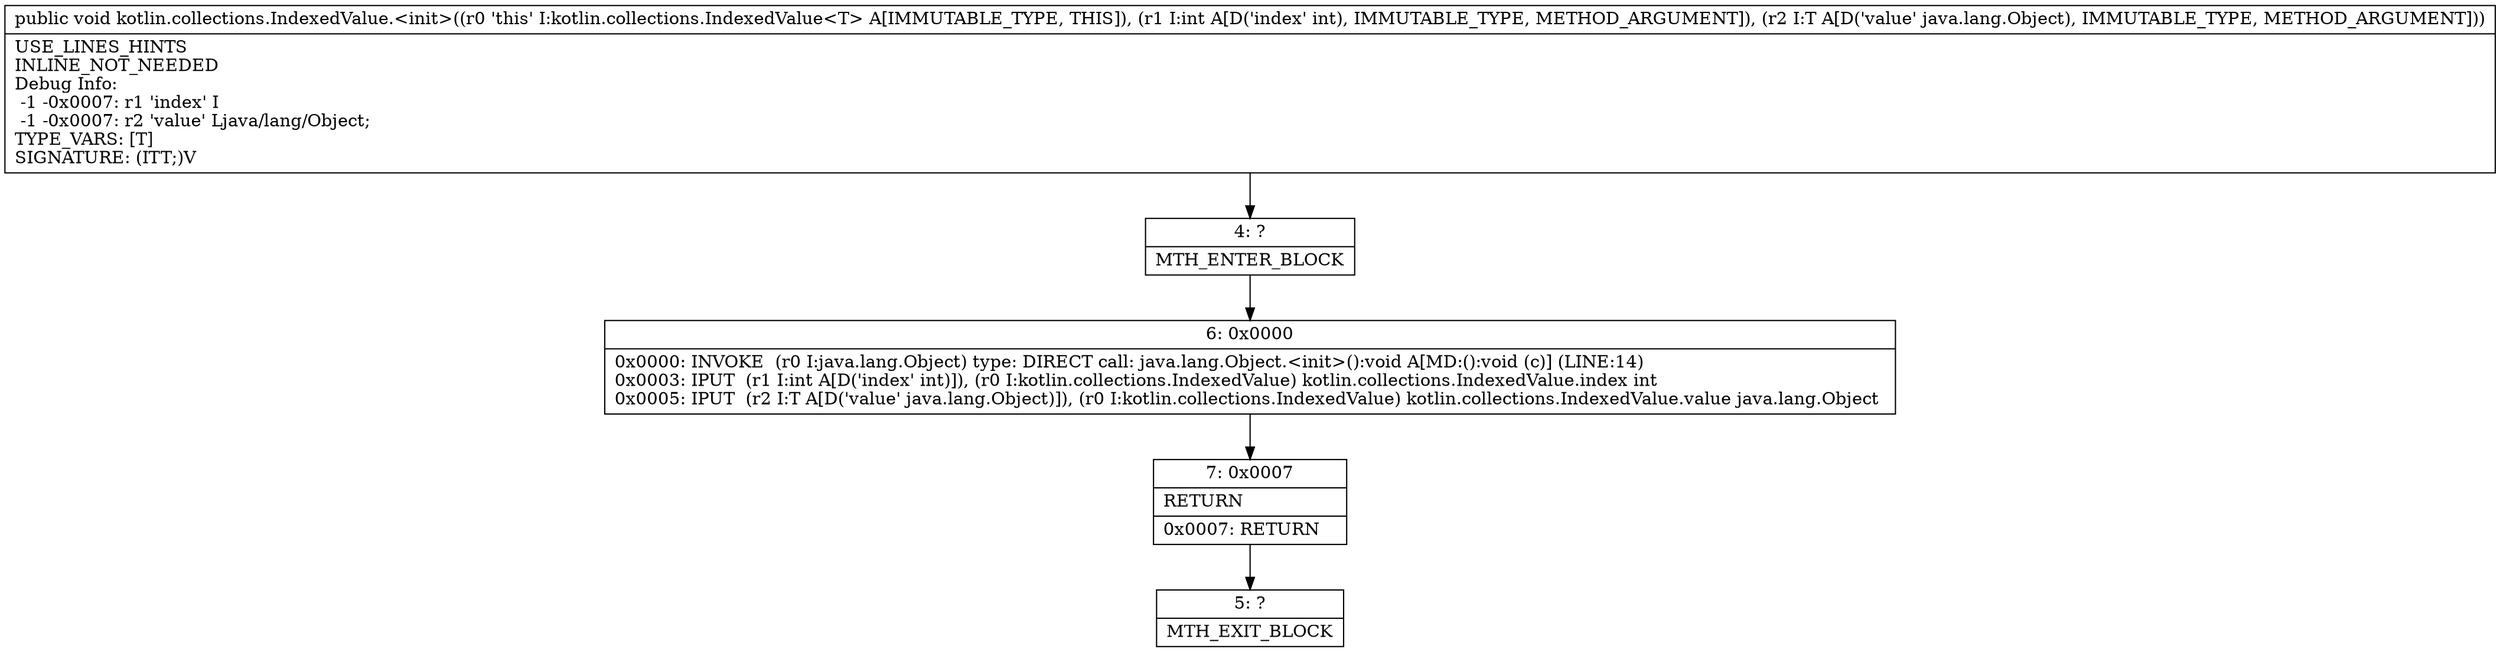 digraph "CFG forkotlin.collections.IndexedValue.\<init\>(ILjava\/lang\/Object;)V" {
Node_4 [shape=record,label="{4\:\ ?|MTH_ENTER_BLOCK\l}"];
Node_6 [shape=record,label="{6\:\ 0x0000|0x0000: INVOKE  (r0 I:java.lang.Object) type: DIRECT call: java.lang.Object.\<init\>():void A[MD:():void (c)] (LINE:14)\l0x0003: IPUT  (r1 I:int A[D('index' int)]), (r0 I:kotlin.collections.IndexedValue) kotlin.collections.IndexedValue.index int \l0x0005: IPUT  (r2 I:T A[D('value' java.lang.Object)]), (r0 I:kotlin.collections.IndexedValue) kotlin.collections.IndexedValue.value java.lang.Object \l}"];
Node_7 [shape=record,label="{7\:\ 0x0007|RETURN\l|0x0007: RETURN   \l}"];
Node_5 [shape=record,label="{5\:\ ?|MTH_EXIT_BLOCK\l}"];
MethodNode[shape=record,label="{public void kotlin.collections.IndexedValue.\<init\>((r0 'this' I:kotlin.collections.IndexedValue\<T\> A[IMMUTABLE_TYPE, THIS]), (r1 I:int A[D('index' int), IMMUTABLE_TYPE, METHOD_ARGUMENT]), (r2 I:T A[D('value' java.lang.Object), IMMUTABLE_TYPE, METHOD_ARGUMENT]))  | USE_LINES_HINTS\lINLINE_NOT_NEEDED\lDebug Info:\l  \-1 \-0x0007: r1 'index' I\l  \-1 \-0x0007: r2 'value' Ljava\/lang\/Object;\lTYPE_VARS: [T]\lSIGNATURE: (ITT;)V\l}"];
MethodNode -> Node_4;Node_4 -> Node_6;
Node_6 -> Node_7;
Node_7 -> Node_5;
}

